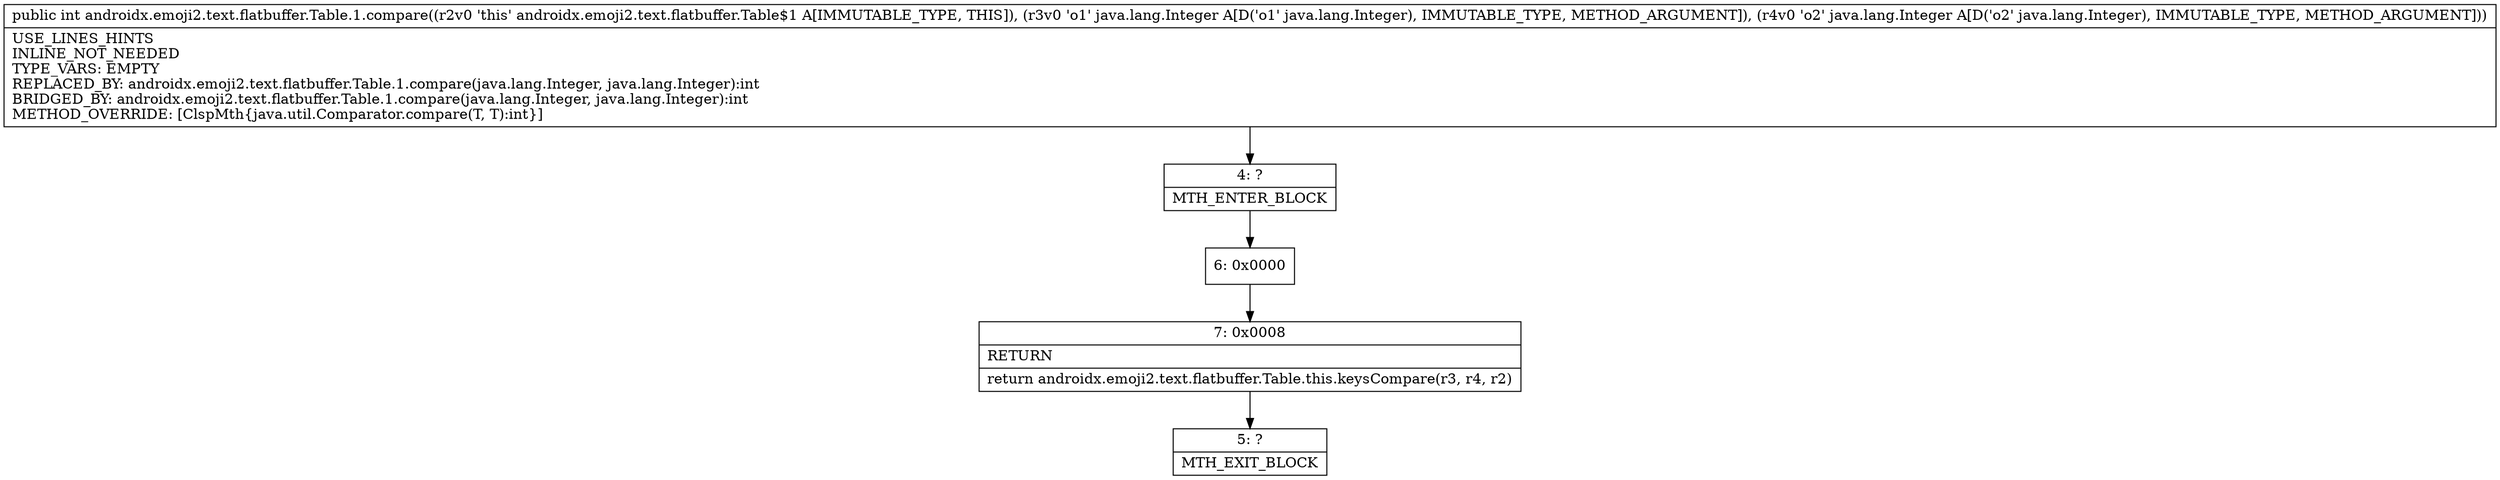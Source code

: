 digraph "CFG forandroidx.emoji2.text.flatbuffer.Table.1.compare(Ljava\/lang\/Integer;Ljava\/lang\/Integer;)I" {
Node_4 [shape=record,label="{4\:\ ?|MTH_ENTER_BLOCK\l}"];
Node_6 [shape=record,label="{6\:\ 0x0000}"];
Node_7 [shape=record,label="{7\:\ 0x0008|RETURN\l|return androidx.emoji2.text.flatbuffer.Table.this.keysCompare(r3, r4, r2)\l}"];
Node_5 [shape=record,label="{5\:\ ?|MTH_EXIT_BLOCK\l}"];
MethodNode[shape=record,label="{public int androidx.emoji2.text.flatbuffer.Table.1.compare((r2v0 'this' androidx.emoji2.text.flatbuffer.Table$1 A[IMMUTABLE_TYPE, THIS]), (r3v0 'o1' java.lang.Integer A[D('o1' java.lang.Integer), IMMUTABLE_TYPE, METHOD_ARGUMENT]), (r4v0 'o2' java.lang.Integer A[D('o2' java.lang.Integer), IMMUTABLE_TYPE, METHOD_ARGUMENT]))  | USE_LINES_HINTS\lINLINE_NOT_NEEDED\lTYPE_VARS: EMPTY\lREPLACED_BY: androidx.emoji2.text.flatbuffer.Table.1.compare(java.lang.Integer, java.lang.Integer):int\lBRIDGED_BY: androidx.emoji2.text.flatbuffer.Table.1.compare(java.lang.Integer, java.lang.Integer):int\lMETHOD_OVERRIDE: [ClspMth\{java.util.Comparator.compare(T, T):int\}]\l}"];
MethodNode -> Node_4;Node_4 -> Node_6;
Node_6 -> Node_7;
Node_7 -> Node_5;
}


